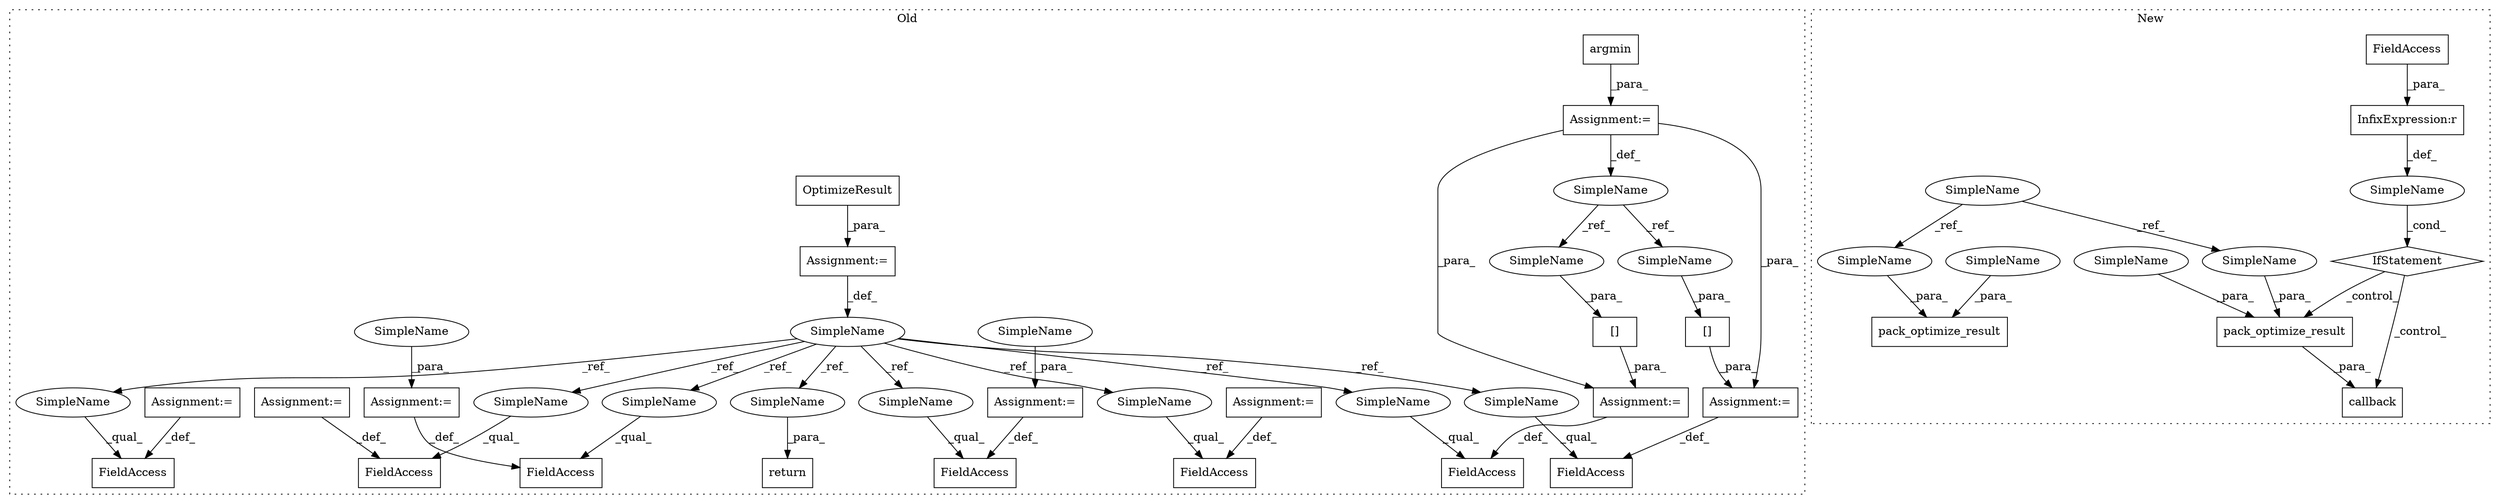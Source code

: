 digraph G {
subgraph cluster0 {
1 [label="OptimizeResult" a="32" s="2481" l="16" shape="box"];
3 [label="return" a="41" s="2713" l="7" shape="box"];
7 [label="SimpleName" a="42" s="2477" l="3" shape="ellipse"];
8 [label="FieldAccess" a="22" s="2548" l="7" shape="box"];
9 [label="argmin" a="32" s="2514,2522" l="7,1" shape="box"];
10 [label="[]" a="2" s="2556,2562" l="2,1" shape="box"];
11 [label="FieldAccess" a="22" s="2529" l="5" shape="box"];
12 [label="[]" a="2" s="2535,2541" l="2,1" shape="box"];
13 [label="SimpleName" a="42" s="2503" l="4" shape="ellipse"];
15 [label="FieldAccess" a="22" s="2609" l="10" shape="box"];
16 [label="FieldAccess" a="22" s="2692" l="9" shape="box"];
17 [label="FieldAccess" a="22" s="2666" l="16" shape="box"];
18 [label="FieldAccess" a="22" s="2569" l="13" shape="box"];
19 [label="FieldAccess" a="22" s="2645" l="9" shape="box"];
21 [label="Assignment:=" a="7" s="2555" l="1" shape="box"];
22 [label="Assignment:=" a="7" s="2701" l="1" shape="box"];
24 [label="Assignment:=" a="7" s="2534" l="1" shape="box"];
25 [label="Assignment:=" a="7" s="2480" l="1" shape="box"];
26 [label="Assignment:=" a="7" s="2507" l="1" shape="box"];
27 [label="Assignment:=" a="7" s="2654" l="1" shape="box"];
29 [label="Assignment:=" a="7" s="2682" l="1" shape="box"];
30 [label="Assignment:=" a="7" s="2619" l="1" shape="box"];
31 [label="Assignment:=" a="7" s="2582" l="1" shape="box"];
32 [label="SimpleName" a="42" s="2702" l="5" shape="ellipse"];
37 [label="SimpleName" a="42" s="2655" l="5" shape="ellipse"];
38 [label="SimpleName" a="42" s="2558" l="4" shape="ellipse"];
39 [label="SimpleName" a="42" s="2537" l="4" shape="ellipse"];
40 [label="SimpleName" a="42" s="2692" l="3" shape="ellipse"];
41 [label="SimpleName" a="42" s="2529" l="3" shape="ellipse"];
42 [label="SimpleName" a="42" s="2720" l="3" shape="ellipse"];
43 [label="SimpleName" a="42" s="2645" l="3" shape="ellipse"];
44 [label="SimpleName" a="42" s="2666" l="3" shape="ellipse"];
45 [label="SimpleName" a="42" s="2548" l="3" shape="ellipse"];
46 [label="SimpleName" a="42" s="2609" l="3" shape="ellipse"];
47 [label="SimpleName" a="42" s="2569" l="3" shape="ellipse"];
label = "Old";
style="dotted";
}
subgraph cluster1 {
2 [label="IfStatement" a="25" s="2459,2479" l="4,2" shape="diamond"];
4 [label="SimpleName" a="42" s="" l="" shape="ellipse"];
5 [label="pack_optimize_result" a="32" s="2500,2565" l="21,1" shape="box"];
6 [label="InfixExpression:r" a="27" s="2471" l="4" shape="box"];
14 [label="FieldAccess" a="22" s="2463" l="8" shape="box"];
20 [label="callback" a="32" s="2491,2566" l="9,1" shape="box"];
23 [label="pack_optimize_result" a="32" s="2616,2656" l="21,1" shape="box"];
28 [label="SimpleName" a="42" s="751" l="5" shape="ellipse"];
33 [label="SimpleName" a="42" s="2560" l="5" shape="ellipse"];
34 [label="SimpleName" a="42" s="2651" l="5" shape="ellipse"];
35 [label="SimpleName" a="42" s="2550" l="5" shape="ellipse"];
36 [label="SimpleName" a="42" s="2641" l="5" shape="ellipse"];
label = "New";
style="dotted";
}
1 -> 25 [label="_para_"];
2 -> 20 [label="_control_"];
2 -> 5 [label="_control_"];
4 -> 2 [label="_cond_"];
5 -> 20 [label="_para_"];
6 -> 4 [label="_def_"];
7 -> 45 [label="_ref_"];
7 -> 44 [label="_ref_"];
7 -> 42 [label="_ref_"];
7 -> 47 [label="_ref_"];
7 -> 40 [label="_ref_"];
7 -> 43 [label="_ref_"];
7 -> 41 [label="_ref_"];
7 -> 46 [label="_ref_"];
9 -> 26 [label="_para_"];
10 -> 21 [label="_para_"];
12 -> 24 [label="_para_"];
13 -> 38 [label="_ref_"];
13 -> 39 [label="_ref_"];
14 -> 6 [label="_para_"];
21 -> 8 [label="_def_"];
22 -> 16 [label="_def_"];
24 -> 11 [label="_def_"];
25 -> 7 [label="_def_"];
26 -> 24 [label="_para_"];
26 -> 21 [label="_para_"];
26 -> 13 [label="_def_"];
27 -> 19 [label="_def_"];
28 -> 35 [label="_ref_"];
28 -> 36 [label="_ref_"];
29 -> 17 [label="_def_"];
30 -> 15 [label="_def_"];
31 -> 18 [label="_def_"];
32 -> 22 [label="_para_"];
33 -> 5 [label="_para_"];
34 -> 23 [label="_para_"];
35 -> 5 [label="_para_"];
36 -> 23 [label="_para_"];
37 -> 27 [label="_para_"];
38 -> 10 [label="_para_"];
39 -> 12 [label="_para_"];
40 -> 16 [label="_qual_"];
41 -> 11 [label="_qual_"];
42 -> 3 [label="_para_"];
43 -> 19 [label="_qual_"];
44 -> 17 [label="_qual_"];
45 -> 8 [label="_qual_"];
46 -> 15 [label="_qual_"];
47 -> 18 [label="_qual_"];
}
